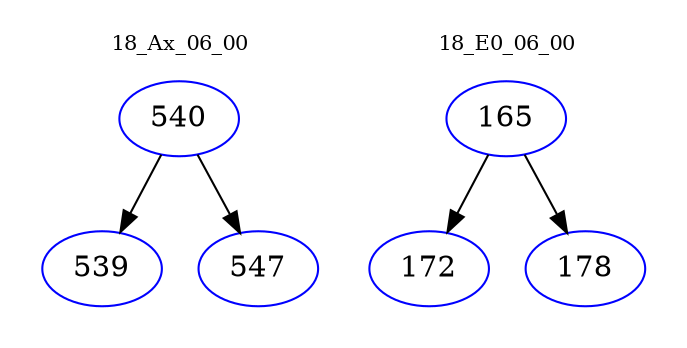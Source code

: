 digraph{
subgraph cluster_0 {
color = white
label = "18_Ax_06_00";
fontsize=10;
T0_540 [label="540", color="blue"]
T0_540 -> T0_539 [color="black"]
T0_539 [label="539", color="blue"]
T0_540 -> T0_547 [color="black"]
T0_547 [label="547", color="blue"]
}
subgraph cluster_1 {
color = white
label = "18_E0_06_00";
fontsize=10;
T1_165 [label="165", color="blue"]
T1_165 -> T1_172 [color="black"]
T1_172 [label="172", color="blue"]
T1_165 -> T1_178 [color="black"]
T1_178 [label="178", color="blue"]
}
}
